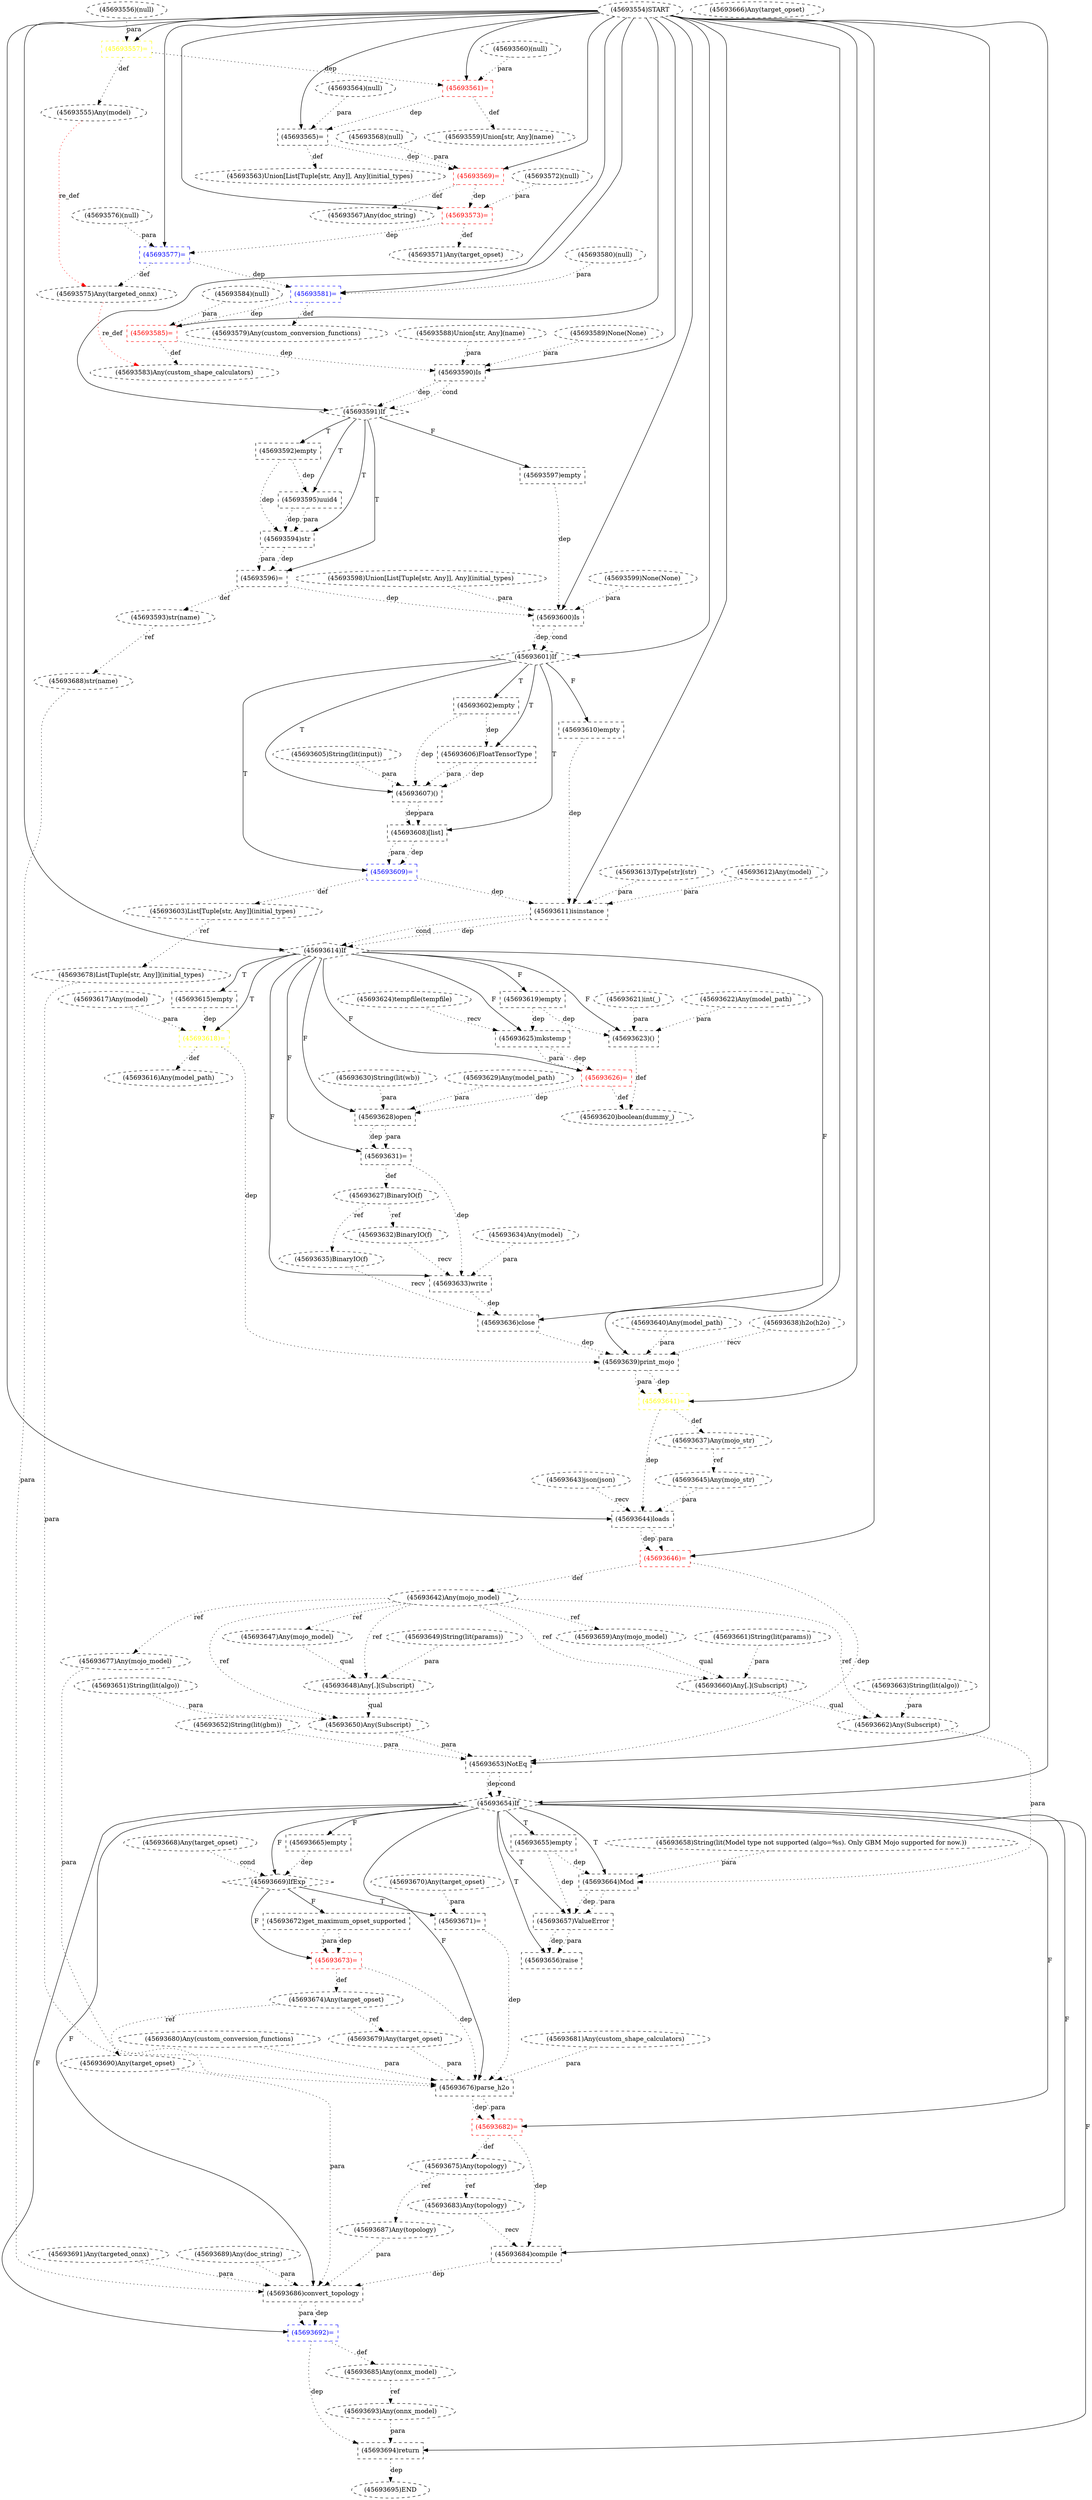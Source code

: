 digraph G {
1 [label="(45693588)Union[str, Any](name)" shape=ellipse style=dashed]
2 [label="(45693579)Any(custom_conversion_functions)" shape=ellipse style=dashed]
3 [label="(45693695)END" style=dashed]
4 [label="(45693595)uuid4" shape=box style=dashed]
5 [label="(45693606)FloatTensorType" shape=box style=dashed]
6 [label="(45693603)List[Tuple[str, Any]](initial_types)" shape=ellipse style=dashed]
7 [label="(45693583)Any(custom_shape_calculators)" shape=ellipse style=dashed]
8 [label="(45693687)Any(topology)" shape=ellipse style=dashed]
9 [label="(45693674)Any(target_opset)" shape=ellipse style=dashed]
10 [label="(45693640)Any(model_path)" shape=ellipse style=dashed]
11 [label="(45693639)print_mojo" shape=box style=dashed]
12 [label="(45693662)Any(Subscript)" shape=ellipse style=dashed]
13 [label="(45693589)None(None)" shape=ellipse style=dashed]
14 [label="(45693614)If" shape=diamond style=dashed]
15 [label="(45693556)(null)" shape=ellipse style=dashed]
16 [label="(45693635)BinaryIO(f)" shape=ellipse style=dashed color=black fontcolor=black]
17 [label="(45693650)Any(Subscript)" shape=ellipse style=dashed]
18 [label="(45693672)get_maximum_opset_supported" shape=box style=dashed]
19 [label="(45693675)Any(topology)" shape=ellipse style=dashed]
20 [label="(45693620)boolean(dummy_)" shape=ellipse style=dashed]
21 [label="(45693680)Any(custom_conversion_functions)" shape=ellipse style=dashed]
22 [label="(45693598)Union[List[Tuple[str, Any]], Any](initial_types)" shape=ellipse style=dashed]
23 [label="(45693609)=" shape=box style=dashed color=blue fontcolor=blue]
24 [label="(45693685)Any(onnx_model)" shape=ellipse style=dashed]
25 [label="(45693661)String(lit(params))" shape=ellipse style=dashed]
26 [label="(45693627)BinaryIO(f)" shape=ellipse style=dashed color=black fontcolor=black]
27 [label="(45693638)h2o(h2o)" shape=ellipse style=dashed]
28 [label="(45693688)str(name)" shape=ellipse style=dashed]
29 [label="(45693673)=" shape=box style=dashed color=red fontcolor=red]
30 [label="(45693559)Union[str, Any](name)" shape=ellipse style=dashed]
31 [label="(45693653)NotEq" shape=box style=dashed]
32 [label="(45693611)isinstance" shape=box style=dashed]
33 [label="(45693626)=" shape=box style=dashed color=red fontcolor=red]
34 [label="(45693633)write" shape=box style=dashed]
35 [label="(45693655)empty" shape=box style=dashed]
36 [label="(45693563)Union[List[Tuple[str, Any]], Any](initial_types)" shape=ellipse style=dashed]
37 [label="(45693645)Any(mojo_str)" shape=ellipse style=dashed]
38 [label="(45693648)Any[.](Subscript)" shape=ellipse style=dashed]
39 [label="(45693584)(null)" shape=ellipse style=dashed]
40 [label="(45693666)Any(target_opset)" shape=ellipse style=dashed]
41 [label="(45693647)Any(mojo_model)" shape=ellipse style=dashed]
42 [label="(45693607)()" shape=box style=dashed]
43 [label="(45693691)Any(targeted_onnx)" shape=ellipse style=dashed]
44 [label="(45693632)BinaryIO(f)" shape=ellipse style=dashed]
45 [label="(45693625)mkstemp" shape=box style=dashed]
46 [label="(45693631)=" shape=box style=dashed color=black fontcolor=black]
47 [label="(45693602)empty" shape=box style=dashed]
48 [label="(45693576)(null)" shape=ellipse style=dashed]
49 [label="(45693660)Any[.](Subscript)" shape=ellipse style=dashed]
50 [label="(45693610)empty" shape=box style=dashed]
51 [label="(45693690)Any(target_opset)" shape=ellipse style=dashed]
52 [label="(45693636)close" shape=box style=dashed color=black fontcolor=black]
53 [label="(45693641)=" shape=box style=dashed color=yellow fontcolor=yellow]
54 [label="(45693571)Any(target_opset)" shape=ellipse style=dashed]
55 [label="(45693600)Is" shape=box style=dashed]
56 [label="(45693649)String(lit(params))" shape=ellipse style=dashed]
57 [label="(45693580)(null)" shape=ellipse style=dashed]
58 [label="(45693593)str(name)" shape=ellipse style=dashed]
59 [label="(45693644)loads" shape=box style=dashed]
60 [label="(45693623)()" shape=box style=dashed]
61 [label="(45693630)String(lit(wb))" shape=ellipse style=dashed color=black fontcolor=black]
62 [label="(45693613)Type[str](str)" shape=ellipse style=dashed]
63 [label="(45693592)empty" shape=box style=dashed]
64 [label="(45693577)=" shape=box style=dashed color=blue fontcolor=blue]
65 [label="(45693573)=" shape=box style=dashed color=red fontcolor=red]
66 [label="(45693597)empty" shape=box style=dashed]
67 [label="(45693554)START" style=dashed]
68 [label="(45693591)If" shape=diamond style=dashed]
69 [label="(45693634)Any(model)" shape=ellipse style=dashed]
70 [label="(45693677)Any(mojo_model)" shape=ellipse style=dashed]
71 [label="(45693594)str" shape=box style=dashed]
72 [label="(45693671)=" shape=box style=dashed]
73 [label="(45693679)Any(target_opset)" shape=ellipse style=dashed]
74 [label="(45693669)IfExp" shape=diamond style=dashed]
75 [label="(45693569)=" shape=box style=dashed color=red fontcolor=red]
76 [label="(45693575)Any(targeted_onnx)" shape=ellipse style=dashed]
77 [label="(45693619)empty" shape=box style=dashed]
78 [label="(45693616)Any(model_path)" shape=ellipse style=dashed]
79 [label="(45693656)raise" shape=box style=dashed]
80 [label="(45693676)parse_h2o" shape=box style=dashed]
81 [label="(45693686)convert_topology" shape=box style=dashed]
82 [label="(45693643)json(json)" shape=ellipse style=dashed]
83 [label="(45693596)=" shape=box style=dashed color=black fontcolor=black]
84 [label="(45693629)Any(model_path)" shape=ellipse style=dashed]
85 [label="(45693628)open" shape=box style=dashed color=black fontcolor=black]
86 [label="(45693572)(null)" shape=ellipse style=dashed]
87 [label="(45693605)String(lit(input))" shape=ellipse style=dashed]
88 [label="(45693612)Any(model)" shape=ellipse style=dashed]
89 [label="(45693665)empty" shape=box style=dashed]
90 [label="(45693618)=" shape=box style=dashed color=yellow fontcolor=yellow]
91 [label="(45693692)=" shape=box style=dashed color=blue fontcolor=blue]
92 [label="(45693664)Mod" shape=box style=dashed]
93 [label="(45693615)empty" shape=box style=dashed]
94 [label="(45693561)=" shape=box style=dashed color=red fontcolor=red]
95 [label="(45693668)Any(target_opset)" shape=ellipse style=dashed]
96 [label="(45693683)Any(topology)" shape=ellipse style=dashed]
97 [label="(45693663)String(lit(algo))" shape=ellipse style=dashed]
98 [label="(45693646)=" shape=box style=dashed color=red fontcolor=red]
99 [label="(45693642)Any(mojo_model)" shape=ellipse style=dashed]
100 [label="(45693555)Any(model)" shape=ellipse style=dashed]
101 [label="(45693565)=" shape=box style=dashed color=black fontcolor=black]
102 [label="(45693659)Any(mojo_model)" shape=ellipse style=dashed]
103 [label="(45693601)If" shape=diamond style=dashed]
104 [label="(45693617)Any(model)" shape=ellipse style=dashed]
105 [label="(45693657)ValueError" shape=box style=dashed]
106 [label="(45693599)None(None)" shape=ellipse style=dashed]
107 [label="(45693624)tempfile(tempfile)" shape=ellipse style=dashed]
108 [label="(45693608)[list]" shape=box style=dashed]
109 [label="(45693694)return" shape=box style=dashed]
110 [label="(45693560)(null)" shape=ellipse style=dashed]
111 [label="(45693689)Any(doc_string)" shape=ellipse style=dashed]
112 [label="(45693637)Any(mojo_str)" shape=ellipse style=dashed]
113 [label="(45693654)If" shape=diamond style=dashed]
114 [label="(45693557)=" shape=box style=dashed color=yellow fontcolor=yellow]
115 [label="(45693684)compile" shape=box style=dashed]
116 [label="(45693581)=" shape=box style=dashed color=blue fontcolor=blue]
117 [label="(45693682)=" shape=box style=dashed color=red fontcolor=red]
118 [label="(45693693)Any(onnx_model)" shape=ellipse style=dashed]
119 [label="(45693564)(null)" shape=ellipse style=dashed]
120 [label="(45693568)(null)" shape=ellipse style=dashed]
121 [label="(45693658)String(lit(Model type not supported (algo=%s). Only GBM Mojo supported for now.))" shape=ellipse style=dashed]
122 [label="(45693567)Any(doc_string)" shape=ellipse style=dashed]
123 [label="(45693678)List[Tuple[str, Any]](initial_types)" shape=ellipse style=dashed]
124 [label="(45693681)Any(custom_shape_calculators)" shape=ellipse style=dashed]
125 [label="(45693590)Is" shape=box style=dashed]
126 [label="(45693652)String(lit(gbm))" shape=ellipse style=dashed]
127 [label="(45693621)int(_)" shape=ellipse style=dashed]
128 [label="(45693651)String(lit(algo))" shape=ellipse style=dashed]
129 [label="(45693670)Any(target_opset)" shape=ellipse style=dashed]
130 [label="(45693585)=" shape=box style=dashed color=red fontcolor=red]
131 [label="(45693622)Any(model_path)" shape=ellipse style=dashed]
116 -> 2 [label="def" style=dotted];
109 -> 3 [label="dep" style=dotted];
68 -> 4 [label="T"];
63 -> 4 [label="dep" style=dotted];
103 -> 5 [label="T"];
47 -> 5 [label="dep" style=dotted];
23 -> 6 [label="def" style=dotted];
130 -> 7 [label="def" style=dotted];
76 -> 7 [label="re_def" style=dotted color=red];
19 -> 8 [label="ref" style=dotted];
29 -> 9 [label="def" style=dotted];
67 -> 11 [label="" style=solid];
27 -> 11 [label="recv" style=dotted];
10 -> 11 [label="para" style=dotted];
52 -> 11 [label="dep" style=dotted];
90 -> 11 [label="dep" style=dotted];
49 -> 12 [label="qual" style=dotted];
97 -> 12 [label="para" style=dotted];
99 -> 12 [label="ref" style=dotted];
67 -> 14 [label="" style=solid];
32 -> 14 [label="dep" style=dotted];
32 -> 14 [label="cond" style=dotted];
26 -> 16 [label="ref" style=dotted];
38 -> 17 [label="qual" style=dotted];
128 -> 17 [label="para" style=dotted];
99 -> 17 [label="ref" style=dotted];
74 -> 18 [label="F"];
117 -> 19 [label="def" style=dotted];
60 -> 20 [label="def" style=dotted];
33 -> 20 [label="def" style=dotted];
103 -> 23 [label="T"];
108 -> 23 [label="dep" style=dotted];
108 -> 23 [label="para" style=dotted];
91 -> 24 [label="def" style=dotted];
46 -> 26 [label="def" style=dotted];
58 -> 28 [label="ref" style=dotted];
74 -> 29 [label="F"];
18 -> 29 [label="dep" style=dotted];
18 -> 29 [label="para" style=dotted];
94 -> 30 [label="def" style=dotted];
67 -> 31 [label="" style=solid];
17 -> 31 [label="para" style=dotted];
126 -> 31 [label="para" style=dotted];
98 -> 31 [label="dep" style=dotted];
67 -> 32 [label="" style=solid];
88 -> 32 [label="para" style=dotted];
62 -> 32 [label="para" style=dotted];
23 -> 32 [label="dep" style=dotted];
50 -> 32 [label="dep" style=dotted];
14 -> 33 [label="F"];
45 -> 33 [label="dep" style=dotted];
45 -> 33 [label="para" style=dotted];
14 -> 34 [label="F"];
44 -> 34 [label="recv" style=dotted];
69 -> 34 [label="para" style=dotted];
46 -> 34 [label="dep" style=dotted];
113 -> 35 [label="T"];
101 -> 36 [label="def" style=dotted];
112 -> 37 [label="ref" style=dotted];
41 -> 38 [label="qual" style=dotted];
56 -> 38 [label="para" style=dotted];
99 -> 38 [label="ref" style=dotted];
99 -> 41 [label="ref" style=dotted];
103 -> 42 [label="T"];
87 -> 42 [label="para" style=dotted];
5 -> 42 [label="dep" style=dotted];
5 -> 42 [label="para" style=dotted];
47 -> 42 [label="dep" style=dotted];
26 -> 44 [label="ref" style=dotted];
14 -> 45 [label="F"];
107 -> 45 [label="recv" style=dotted];
77 -> 45 [label="dep" style=dotted];
14 -> 46 [label="F"];
85 -> 46 [label="dep" style=dotted];
85 -> 46 [label="para" style=dotted];
103 -> 47 [label="T"];
102 -> 49 [label="qual" style=dotted];
25 -> 49 [label="para" style=dotted];
99 -> 49 [label="ref" style=dotted];
103 -> 50 [label="F"];
9 -> 51 [label="ref" style=dotted];
14 -> 52 [label="F"];
16 -> 52 [label="recv" style=dotted];
34 -> 52 [label="dep" style=dotted];
67 -> 53 [label="" style=solid];
11 -> 53 [label="dep" style=dotted];
11 -> 53 [label="para" style=dotted];
65 -> 54 [label="def" style=dotted];
67 -> 55 [label="" style=solid];
22 -> 55 [label="para" style=dotted];
106 -> 55 [label="para" style=dotted];
66 -> 55 [label="dep" style=dotted];
83 -> 55 [label="dep" style=dotted];
83 -> 58 [label="def" style=dotted];
67 -> 59 [label="" style=solid];
82 -> 59 [label="recv" style=dotted];
37 -> 59 [label="para" style=dotted];
53 -> 59 [label="dep" style=dotted];
14 -> 60 [label="F"];
127 -> 60 [label="para" style=dotted];
131 -> 60 [label="para" style=dotted];
77 -> 60 [label="dep" style=dotted];
68 -> 63 [label="T"];
67 -> 64 [label="" style=solid];
48 -> 64 [label="para" style=dotted];
65 -> 64 [label="dep" style=dotted];
67 -> 65 [label="" style=solid];
86 -> 65 [label="para" style=dotted];
75 -> 65 [label="dep" style=dotted];
68 -> 66 [label="F"];
67 -> 68 [label="" style=solid];
125 -> 68 [label="dep" style=dotted];
125 -> 68 [label="cond" style=dotted];
99 -> 70 [label="ref" style=dotted];
68 -> 71 [label="T"];
4 -> 71 [label="dep" style=dotted];
4 -> 71 [label="para" style=dotted];
63 -> 71 [label="dep" style=dotted];
74 -> 72 [label="T"];
129 -> 72 [label="para" style=dotted];
9 -> 73 [label="ref" style=dotted];
113 -> 74 [label="F"];
95 -> 74 [label="cond" style=dotted];
89 -> 74 [label="dep" style=dotted];
67 -> 75 [label="" style=solid];
120 -> 75 [label="para" style=dotted];
101 -> 75 [label="dep" style=dotted];
64 -> 76 [label="def" style=dotted];
100 -> 76 [label="re_def" style=dotted color=red];
14 -> 77 [label="F"];
90 -> 78 [label="def" style=dotted];
113 -> 79 [label="T"];
105 -> 79 [label="dep" style=dotted];
105 -> 79 [label="para" style=dotted];
113 -> 80 [label="F"];
70 -> 80 [label="para" style=dotted];
123 -> 80 [label="para" style=dotted];
73 -> 80 [label="para" style=dotted];
21 -> 80 [label="para" style=dotted];
124 -> 80 [label="para" style=dotted];
72 -> 80 [label="dep" style=dotted];
29 -> 80 [label="dep" style=dotted];
113 -> 81 [label="F"];
8 -> 81 [label="para" style=dotted];
28 -> 81 [label="para" style=dotted];
111 -> 81 [label="para" style=dotted];
51 -> 81 [label="para" style=dotted];
43 -> 81 [label="para" style=dotted];
115 -> 81 [label="dep" style=dotted];
68 -> 83 [label="T"];
71 -> 83 [label="dep" style=dotted];
71 -> 83 [label="para" style=dotted];
14 -> 85 [label="F"];
84 -> 85 [label="para" style=dotted];
61 -> 85 [label="para" style=dotted];
33 -> 85 [label="dep" style=dotted];
113 -> 89 [label="F"];
14 -> 90 [label="T"];
104 -> 90 [label="para" style=dotted];
93 -> 90 [label="dep" style=dotted];
113 -> 91 [label="F"];
81 -> 91 [label="dep" style=dotted];
81 -> 91 [label="para" style=dotted];
113 -> 92 [label="T"];
121 -> 92 [label="para" style=dotted];
12 -> 92 [label="para" style=dotted];
35 -> 92 [label="dep" style=dotted];
14 -> 93 [label="T"];
67 -> 94 [label="" style=solid];
110 -> 94 [label="para" style=dotted];
114 -> 94 [label="dep" style=dotted];
19 -> 96 [label="ref" style=dotted];
67 -> 98 [label="" style=solid];
59 -> 98 [label="dep" style=dotted];
59 -> 98 [label="para" style=dotted];
98 -> 99 [label="def" style=dotted];
114 -> 100 [label="def" style=dotted];
67 -> 101 [label="" style=solid];
119 -> 101 [label="para" style=dotted];
94 -> 101 [label="dep" style=dotted];
99 -> 102 [label="ref" style=dotted];
67 -> 103 [label="" style=solid];
55 -> 103 [label="dep" style=dotted];
55 -> 103 [label="cond" style=dotted];
113 -> 105 [label="T"];
92 -> 105 [label="dep" style=dotted];
92 -> 105 [label="para" style=dotted];
35 -> 105 [label="dep" style=dotted];
103 -> 108 [label="T"];
42 -> 108 [label="dep" style=dotted];
42 -> 108 [label="para" style=dotted];
113 -> 109 [label="F"];
118 -> 109 [label="para" style=dotted];
91 -> 109 [label="dep" style=dotted];
53 -> 112 [label="def" style=dotted];
67 -> 113 [label="" style=solid];
31 -> 113 [label="dep" style=dotted];
31 -> 113 [label="cond" style=dotted];
67 -> 114 [label="" style=solid];
15 -> 114 [label="para" style=dotted];
113 -> 115 [label="F"];
96 -> 115 [label="recv" style=dotted];
117 -> 115 [label="dep" style=dotted];
67 -> 116 [label="" style=solid];
57 -> 116 [label="para" style=dotted];
64 -> 116 [label="dep" style=dotted];
113 -> 117 [label="F"];
80 -> 117 [label="dep" style=dotted];
80 -> 117 [label="para" style=dotted];
24 -> 118 [label="ref" style=dotted];
75 -> 122 [label="def" style=dotted];
6 -> 123 [label="ref" style=dotted];
67 -> 125 [label="" style=solid];
1 -> 125 [label="para" style=dotted];
13 -> 125 [label="para" style=dotted];
130 -> 125 [label="dep" style=dotted];
67 -> 130 [label="" style=solid];
39 -> 130 [label="para" style=dotted];
116 -> 130 [label="dep" style=dotted];
}